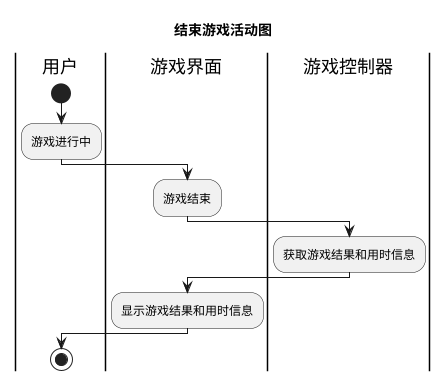 '最终版
@startuml
title 结束游戏活动图
|用户|

start
:游戏进行中;
|游戏界面|
:游戏结束;
|游戏控制器|
:获取游戏结果和用时信息;
|游戏界面|
:显示游戏结果和用时信息;
|用户|

stop
@enduml
